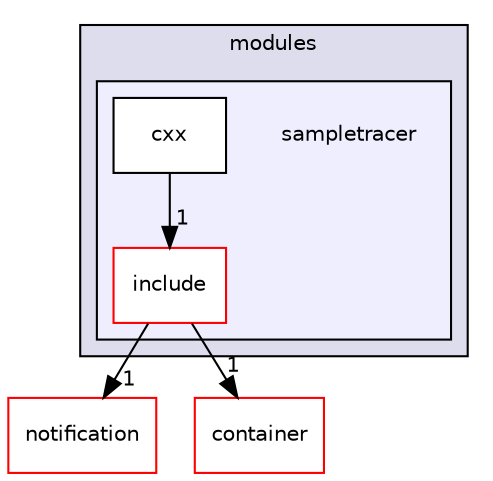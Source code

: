 digraph "sampletracer" {
  compound=true
  node [ fontsize="10", fontname="Helvetica"];
  edge [ labelfontsize="10", labelfontname="Helvetica"];
  subgraph clusterdir_ee3c23494b4011e6a628e4900ef262df {
    graph [ bgcolor="#ddddee", pencolor="black", label="modules" fontname="Helvetica", fontsize="10", URL="dir_ee3c23494b4011e6a628e4900ef262df.html"]
  subgraph clusterdir_16443852c62a98071c47f6a3819d55f3 {
    graph [ bgcolor="#eeeeff", pencolor="black", label="" URL="dir_16443852c62a98071c47f6a3819d55f3.html"];
    dir_16443852c62a98071c47f6a3819d55f3 [shape=plaintext label="sampletracer"];
    dir_94b1e3f507b41df74ccaf1f40dfb401c [shape=box label="cxx" color="black" fillcolor="white" style="filled" URL="dir_94b1e3f507b41df74ccaf1f40dfb401c.html"];
    dir_6974a5aa7eaa13e782c53feb02410122 [shape=box label="include" color="red" fillcolor="white" style="filled" URL="dir_6974a5aa7eaa13e782c53feb02410122.html"];
  }
  }
  dir_7acf8b7ae8c4ffea2c3526657d8aa9e1 [shape=box label="notification" fillcolor="white" style="filled" color="red" URL="dir_7acf8b7ae8c4ffea2c3526657d8aa9e1.html"];
  dir_ed04fa5e107bc41b17a4bc8d6afe9f11 [shape=box label="container" fillcolor="white" style="filled" color="red" URL="dir_ed04fa5e107bc41b17a4bc8d6afe9f11.html"];
  dir_94b1e3f507b41df74ccaf1f40dfb401c->dir_6974a5aa7eaa13e782c53feb02410122 [headlabel="1", labeldistance=1.5 headhref="dir_000205_000206.html"];
  dir_6974a5aa7eaa13e782c53feb02410122->dir_7acf8b7ae8c4ffea2c3526657d8aa9e1 [headlabel="1", labeldistance=1.5 headhref="dir_000206_000169.html"];
  dir_6974a5aa7eaa13e782c53feb02410122->dir_ed04fa5e107bc41b17a4bc8d6afe9f11 [headlabel="1", labeldistance=1.5 headhref="dir_000206_000092.html"];
}
